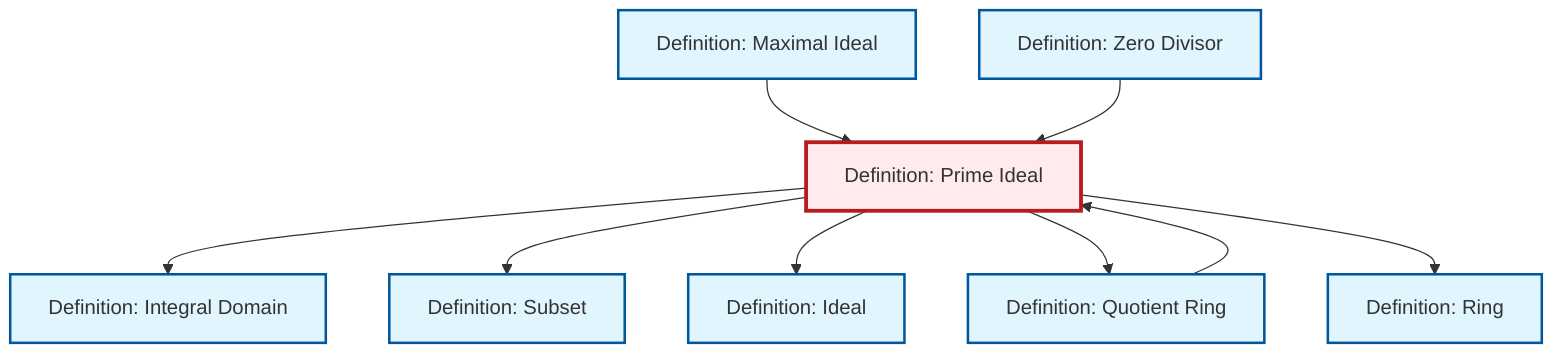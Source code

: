 graph TD
    classDef definition fill:#e1f5fe,stroke:#01579b,stroke-width:2px
    classDef theorem fill:#f3e5f5,stroke:#4a148c,stroke-width:2px
    classDef axiom fill:#fff3e0,stroke:#e65100,stroke-width:2px
    classDef example fill:#e8f5e9,stroke:#1b5e20,stroke-width:2px
    classDef current fill:#ffebee,stroke:#b71c1c,stroke-width:3px
    def-zero-divisor["Definition: Zero Divisor"]:::definition
    def-subset["Definition: Subset"]:::definition
    def-maximal-ideal["Definition: Maximal Ideal"]:::definition
    def-ring["Definition: Ring"]:::definition
    def-quotient-ring["Definition: Quotient Ring"]:::definition
    def-integral-domain["Definition: Integral Domain"]:::definition
    def-prime-ideal["Definition: Prime Ideal"]:::definition
    def-ideal["Definition: Ideal"]:::definition
    def-prime-ideal --> def-integral-domain
    def-prime-ideal --> def-subset
    def-quotient-ring --> def-prime-ideal
    def-prime-ideal --> def-ideal
    def-prime-ideal --> def-quotient-ring
    def-maximal-ideal --> def-prime-ideal
    def-prime-ideal --> def-ring
    def-zero-divisor --> def-prime-ideal
    class def-prime-ideal current